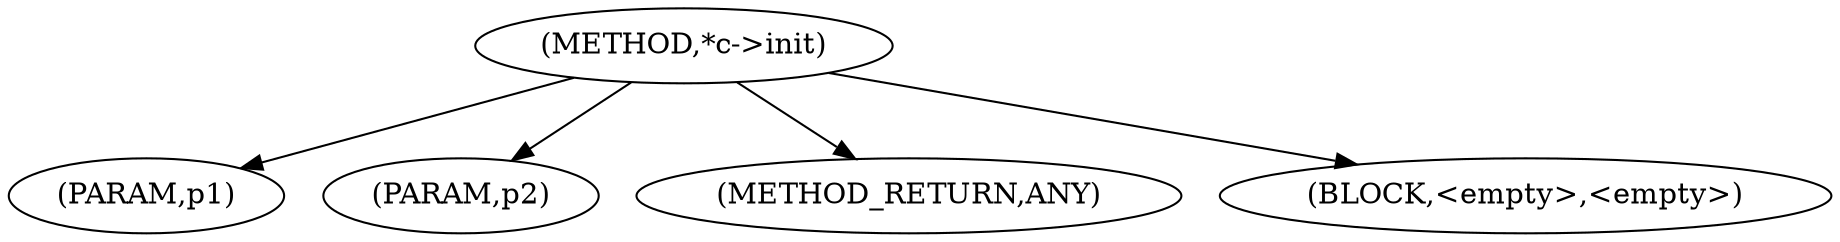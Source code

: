 digraph "*c-&gt;init" {  
"100039" [label = <(METHOD,*c-&gt;init)> ]
"100040" [label = <(PARAM,p1)> ]
"100041" [label = <(PARAM,p2)> ]
"100042" [label = <(METHOD_RETURN,ANY)> ]
"100043" [label = <(BLOCK,&lt;empty&gt;,&lt;empty&gt;)> ]
  "100039" -> "100042" 
  "100039" -> "100040" 
  "100039" -> "100043" 
  "100039" -> "100041" 
}
